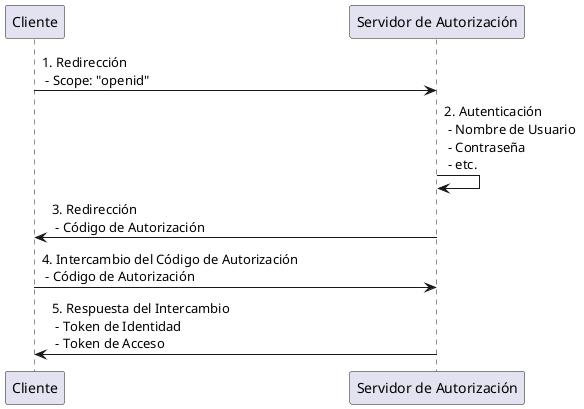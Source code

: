 @startuml oidc

Cliente -> "Servidor de Autorización": \
  1. Redirección \n - Scope: "openid"

"Servidor de Autorización" -> "Servidor de Autorización": \
  2. Autenticación \n - Nombre de Usuario \n - Contraseña \n - etc.

"Servidor de Autorización" -> Cliente: \
  3. Redirección \n - Código de Autorización

Cliente -> "Servidor de Autorización": \
  4. Intercambio del Código de Autorización \n - Código de Autorización

"Servidor de Autorización" -> Cliente: \
  5. Respuesta del Intercambio \n - Token de Identidad \n - Token de Acceso \
  \t\t\t\t\t\t\t\t\t\t

@enduml
